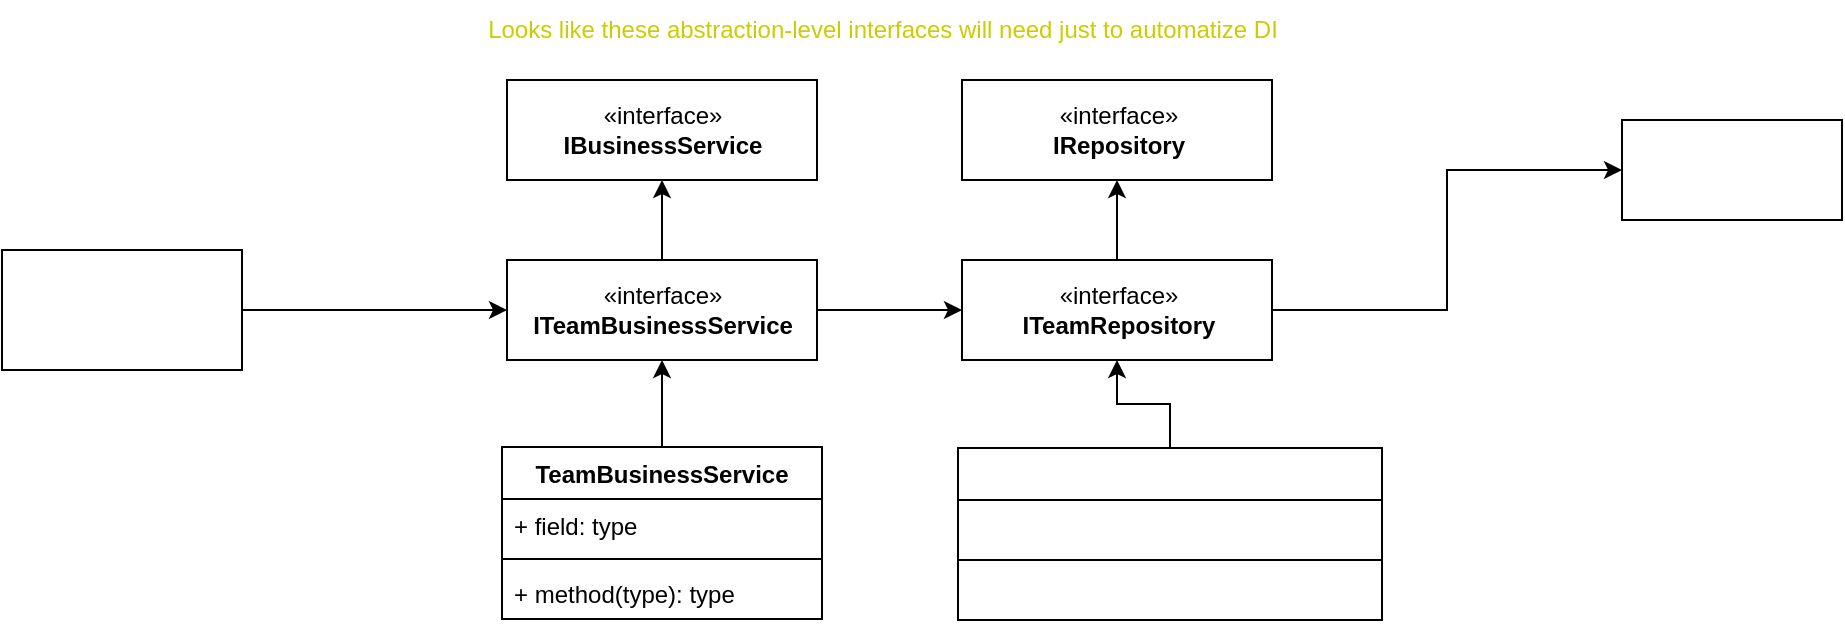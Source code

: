 <mxfile version="20.7.4" type="github">
  <diagram id="C5RBs43oDa-KdzZeNtuy" name="Page-1">
    <mxGraphModel dx="1297" dy="436" grid="1" gridSize="10" guides="1" tooltips="1" connect="1" arrows="1" fold="1" page="1" pageScale="1" pageWidth="1169" pageHeight="827" math="0" shadow="0">
      <root>
        <mxCell id="WIyWlLk6GJQsqaUBKTNV-0" />
        <mxCell id="WIyWlLk6GJQsqaUBKTNV-1" parent="WIyWlLk6GJQsqaUBKTNV-0" />
        <mxCell id="oK_Ppxz_FeUIgOcbOza4-133" value="" style="edgeStyle=orthogonalEdgeStyle;rounded=0;orthogonalLoop=1;jettySize=auto;html=1;" edge="1" parent="WIyWlLk6GJQsqaUBKTNV-1" source="oK_Ppxz_FeUIgOcbOza4-125" target="oK_Ppxz_FeUIgOcbOza4-132">
          <mxGeometry relative="1" as="geometry" />
        </mxCell>
        <mxCell id="oK_Ppxz_FeUIgOcbOza4-156" style="edgeStyle=orthogonalEdgeStyle;rounded=0;orthogonalLoop=1;jettySize=auto;html=1;exitX=1;exitY=0.5;exitDx=0;exitDy=0;entryX=0;entryY=0.5;entryDx=0;entryDy=0;fontColor=#FFFFFF;" edge="1" parent="WIyWlLk6GJQsqaUBKTNV-1" source="oK_Ppxz_FeUIgOcbOza4-125" target="oK_Ppxz_FeUIgOcbOza4-137">
          <mxGeometry relative="1" as="geometry" />
        </mxCell>
        <mxCell id="oK_Ppxz_FeUIgOcbOza4-125" value="«interface»&lt;br&gt;&lt;b&gt;ITeamBusinessService&lt;/b&gt;" style="html=1;" vertex="1" parent="WIyWlLk6GJQsqaUBKTNV-1">
          <mxGeometry x="332.5" y="320" width="155" height="50" as="geometry" />
        </mxCell>
        <mxCell id="oK_Ppxz_FeUIgOcbOza4-130" value="" style="edgeStyle=orthogonalEdgeStyle;rounded=0;orthogonalLoop=1;jettySize=auto;html=1;" edge="1" parent="WIyWlLk6GJQsqaUBKTNV-1" source="oK_Ppxz_FeUIgOcbOza4-126" target="oK_Ppxz_FeUIgOcbOza4-125">
          <mxGeometry relative="1" as="geometry" />
        </mxCell>
        <mxCell id="oK_Ppxz_FeUIgOcbOza4-126" value="TeamBusinessService" style="swimlane;fontStyle=1;align=center;verticalAlign=top;childLayout=stackLayout;horizontal=1;startSize=26;horizontalStack=0;resizeParent=1;resizeParentMax=0;resizeLast=0;collapsible=1;marginBottom=0;" vertex="1" parent="WIyWlLk6GJQsqaUBKTNV-1">
          <mxGeometry x="330" y="413.5" width="160" height="86" as="geometry" />
        </mxCell>
        <mxCell id="oK_Ppxz_FeUIgOcbOza4-127" value="+ field: type" style="text;strokeColor=none;fillColor=none;align=left;verticalAlign=top;spacingLeft=4;spacingRight=4;overflow=hidden;rotatable=0;points=[[0,0.5],[1,0.5]];portConstraint=eastwest;" vertex="1" parent="oK_Ppxz_FeUIgOcbOza4-126">
          <mxGeometry y="26" width="160" height="26" as="geometry" />
        </mxCell>
        <mxCell id="oK_Ppxz_FeUIgOcbOza4-128" value="" style="line;strokeWidth=1;fillColor=none;align=left;verticalAlign=middle;spacingTop=-1;spacingLeft=3;spacingRight=3;rotatable=0;labelPosition=right;points=[];portConstraint=eastwest;strokeColor=inherit;" vertex="1" parent="oK_Ppxz_FeUIgOcbOza4-126">
          <mxGeometry y="52" width="160" height="8" as="geometry" />
        </mxCell>
        <mxCell id="oK_Ppxz_FeUIgOcbOza4-129" value="+ method(type): type" style="text;strokeColor=none;fillColor=none;align=left;verticalAlign=top;spacingLeft=4;spacingRight=4;overflow=hidden;rotatable=0;points=[[0,0.5],[1,0.5]];portConstraint=eastwest;" vertex="1" parent="oK_Ppxz_FeUIgOcbOza4-126">
          <mxGeometry y="60" width="160" height="26" as="geometry" />
        </mxCell>
        <mxCell id="oK_Ppxz_FeUIgOcbOza4-132" value="«interface»&lt;br&gt;&lt;b&gt;IBusinessService&lt;/b&gt;" style="html=1;" vertex="1" parent="WIyWlLk6GJQsqaUBKTNV-1">
          <mxGeometry x="332.5" y="230" width="155" height="50" as="geometry" />
        </mxCell>
        <mxCell id="oK_Ppxz_FeUIgOcbOza4-135" value="«interface»&lt;br&gt;&lt;b&gt;IRepository&lt;/b&gt;" style="html=1;" vertex="1" parent="WIyWlLk6GJQsqaUBKTNV-1">
          <mxGeometry x="560" y="230" width="155" height="50" as="geometry" />
        </mxCell>
        <mxCell id="oK_Ppxz_FeUIgOcbOza4-138" value="" style="edgeStyle=orthogonalEdgeStyle;rounded=0;orthogonalLoop=1;jettySize=auto;html=1;" edge="1" parent="WIyWlLk6GJQsqaUBKTNV-1" source="oK_Ppxz_FeUIgOcbOza4-137" target="oK_Ppxz_FeUIgOcbOza4-135">
          <mxGeometry relative="1" as="geometry" />
        </mxCell>
        <mxCell id="oK_Ppxz_FeUIgOcbOza4-154" style="edgeStyle=orthogonalEdgeStyle;rounded=0;orthogonalLoop=1;jettySize=auto;html=1;entryX=0;entryY=0.5;entryDx=0;entryDy=0;fontColor=#FFFFFF;" edge="1" parent="WIyWlLk6GJQsqaUBKTNV-1" source="oK_Ppxz_FeUIgOcbOza4-137" target="oK_Ppxz_FeUIgOcbOza4-153">
          <mxGeometry relative="1" as="geometry" />
        </mxCell>
        <mxCell id="oK_Ppxz_FeUIgOcbOza4-137" value="«interface»&lt;br&gt;&lt;b&gt;ITeamRepository&lt;/b&gt;" style="html=1;" vertex="1" parent="WIyWlLk6GJQsqaUBKTNV-1">
          <mxGeometry x="560" y="320" width="155" height="50" as="geometry" />
        </mxCell>
        <mxCell id="oK_Ppxz_FeUIgOcbOza4-139" value="Looks like these abstraction-level interfaces will need just to automatize DI" style="text;html=1;align=center;verticalAlign=middle;resizable=0;points=[];autosize=1;fontColor=#CCCC00;" vertex="1" parent="WIyWlLk6GJQsqaUBKTNV-1">
          <mxGeometry x="310" y="190" width="420" height="30" as="geometry" />
        </mxCell>
        <mxCell id="oK_Ppxz_FeUIgOcbOza4-149" style="edgeStyle=orthogonalEdgeStyle;rounded=0;orthogonalLoop=1;jettySize=auto;html=1;entryX=0.5;entryY=1;entryDx=0;entryDy=0;fontColor=#FFFFFF;" edge="1" parent="WIyWlLk6GJQsqaUBKTNV-1" source="oK_Ppxz_FeUIgOcbOza4-145" target="oK_Ppxz_FeUIgOcbOza4-137">
          <mxGeometry relative="1" as="geometry" />
        </mxCell>
        <mxCell id="oK_Ppxz_FeUIgOcbOza4-145" value="FileSystemTeamRepository" style="swimlane;fontStyle=1;align=center;verticalAlign=top;childLayout=stackLayout;horizontal=1;startSize=26;horizontalStack=0;resizeParent=1;resizeParentMax=0;resizeLast=0;collapsible=1;marginBottom=0;fontColor=#FFFFFF;" vertex="1" parent="WIyWlLk6GJQsqaUBKTNV-1">
          <mxGeometry x="558" y="414" width="212" height="86" as="geometry" />
        </mxCell>
        <mxCell id="oK_Ppxz_FeUIgOcbOza4-146" value="+ field: type" style="text;strokeColor=none;fillColor=none;align=left;verticalAlign=top;spacingLeft=4;spacingRight=4;overflow=hidden;rotatable=0;points=[[0,0.5],[1,0.5]];portConstraint=eastwest;fontColor=#FFFFFF;" vertex="1" parent="oK_Ppxz_FeUIgOcbOza4-145">
          <mxGeometry y="26" width="212" height="26" as="geometry" />
        </mxCell>
        <mxCell id="oK_Ppxz_FeUIgOcbOza4-147" value="" style="line;strokeWidth=1;fillColor=none;align=left;verticalAlign=middle;spacingTop=-1;spacingLeft=3;spacingRight=3;rotatable=0;labelPosition=right;points=[];portConstraint=eastwest;strokeColor=inherit;fontColor=#FFFFFF;" vertex="1" parent="oK_Ppxz_FeUIgOcbOza4-145">
          <mxGeometry y="52" width="212" height="8" as="geometry" />
        </mxCell>
        <mxCell id="oK_Ppxz_FeUIgOcbOza4-148" value="+ method(type): type" style="text;strokeColor=none;fillColor=none;align=left;verticalAlign=top;spacingLeft=4;spacingRight=4;overflow=hidden;rotatable=0;points=[[0,0.5],[1,0.5]];portConstraint=eastwest;fontColor=#FFFFFF;" vertex="1" parent="oK_Ppxz_FeUIgOcbOza4-145">
          <mxGeometry y="60" width="212" height="26" as="geometry" />
        </mxCell>
        <mxCell id="oK_Ppxz_FeUIgOcbOza4-151" style="edgeStyle=orthogonalEdgeStyle;rounded=0;orthogonalLoop=1;jettySize=auto;html=1;entryX=0;entryY=0.5;entryDx=0;entryDy=0;fontColor=#FFFFFF;" edge="1" parent="WIyWlLk6GJQsqaUBKTNV-1" source="oK_Ppxz_FeUIgOcbOza4-150" target="oK_Ppxz_FeUIgOcbOza4-125">
          <mxGeometry relative="1" as="geometry" />
        </mxCell>
        <mxCell id="oK_Ppxz_FeUIgOcbOza4-150" value="Console App" style="rounded=0;whiteSpace=wrap;html=1;fontColor=#FFFFFF;" vertex="1" parent="WIyWlLk6GJQsqaUBKTNV-1">
          <mxGeometry x="80" y="315" width="120" height="60" as="geometry" />
        </mxCell>
        <mxCell id="oK_Ppxz_FeUIgOcbOza4-153" value="Models" style="html=1;fontColor=#FFFFFF;" vertex="1" parent="WIyWlLk6GJQsqaUBKTNV-1">
          <mxGeometry x="890" y="250" width="110" height="50" as="geometry" />
        </mxCell>
      </root>
    </mxGraphModel>
  </diagram>
</mxfile>
